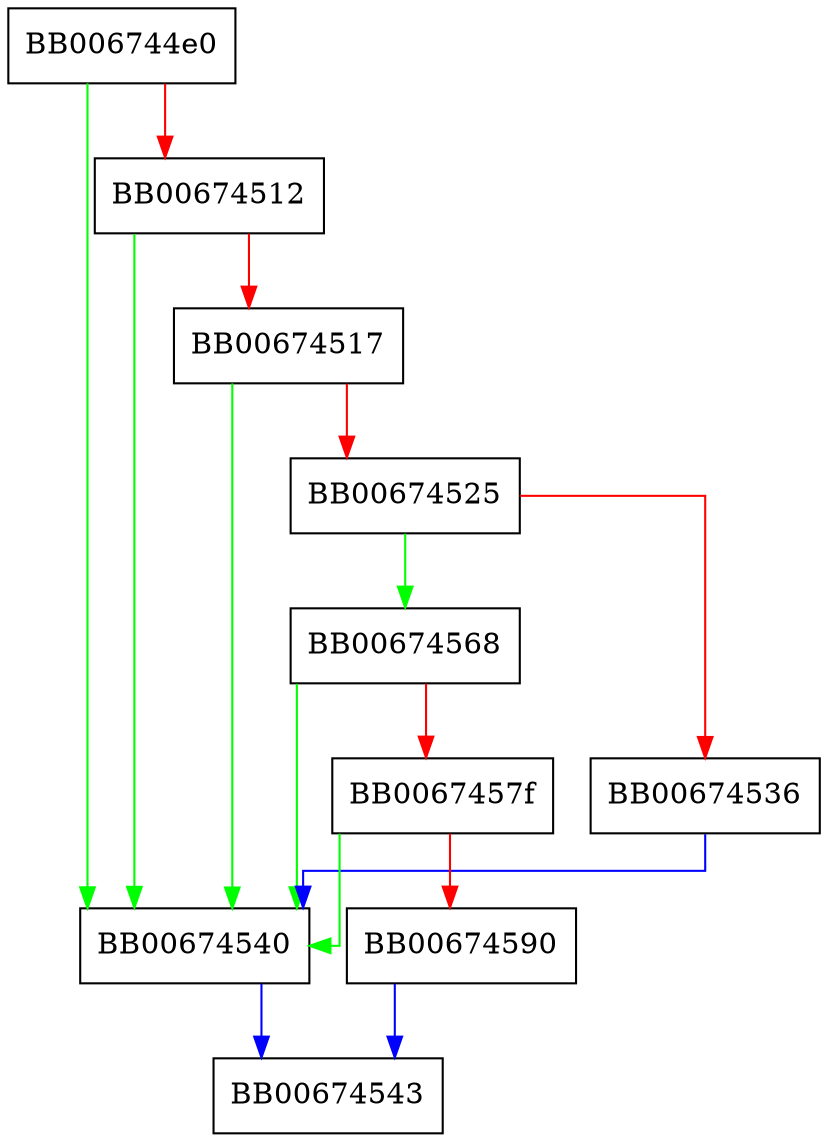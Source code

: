 digraph X509_NAME_hash_old {
  node [shape="box"];
  graph [splines=ortho];
  BB006744e0 -> BB00674540 [color="green"];
  BB006744e0 -> BB00674512 [color="red"];
  BB00674512 -> BB00674540 [color="green"];
  BB00674512 -> BB00674517 [color="red"];
  BB00674517 -> BB00674540 [color="green"];
  BB00674517 -> BB00674525 [color="red"];
  BB00674525 -> BB00674568 [color="green"];
  BB00674525 -> BB00674536 [color="red"];
  BB00674536 -> BB00674540 [color="blue"];
  BB00674540 -> BB00674543 [color="blue"];
  BB00674568 -> BB00674540 [color="green"];
  BB00674568 -> BB0067457f [color="red"];
  BB0067457f -> BB00674540 [color="green"];
  BB0067457f -> BB00674590 [color="red"];
  BB00674590 -> BB00674543 [color="blue"];
}
